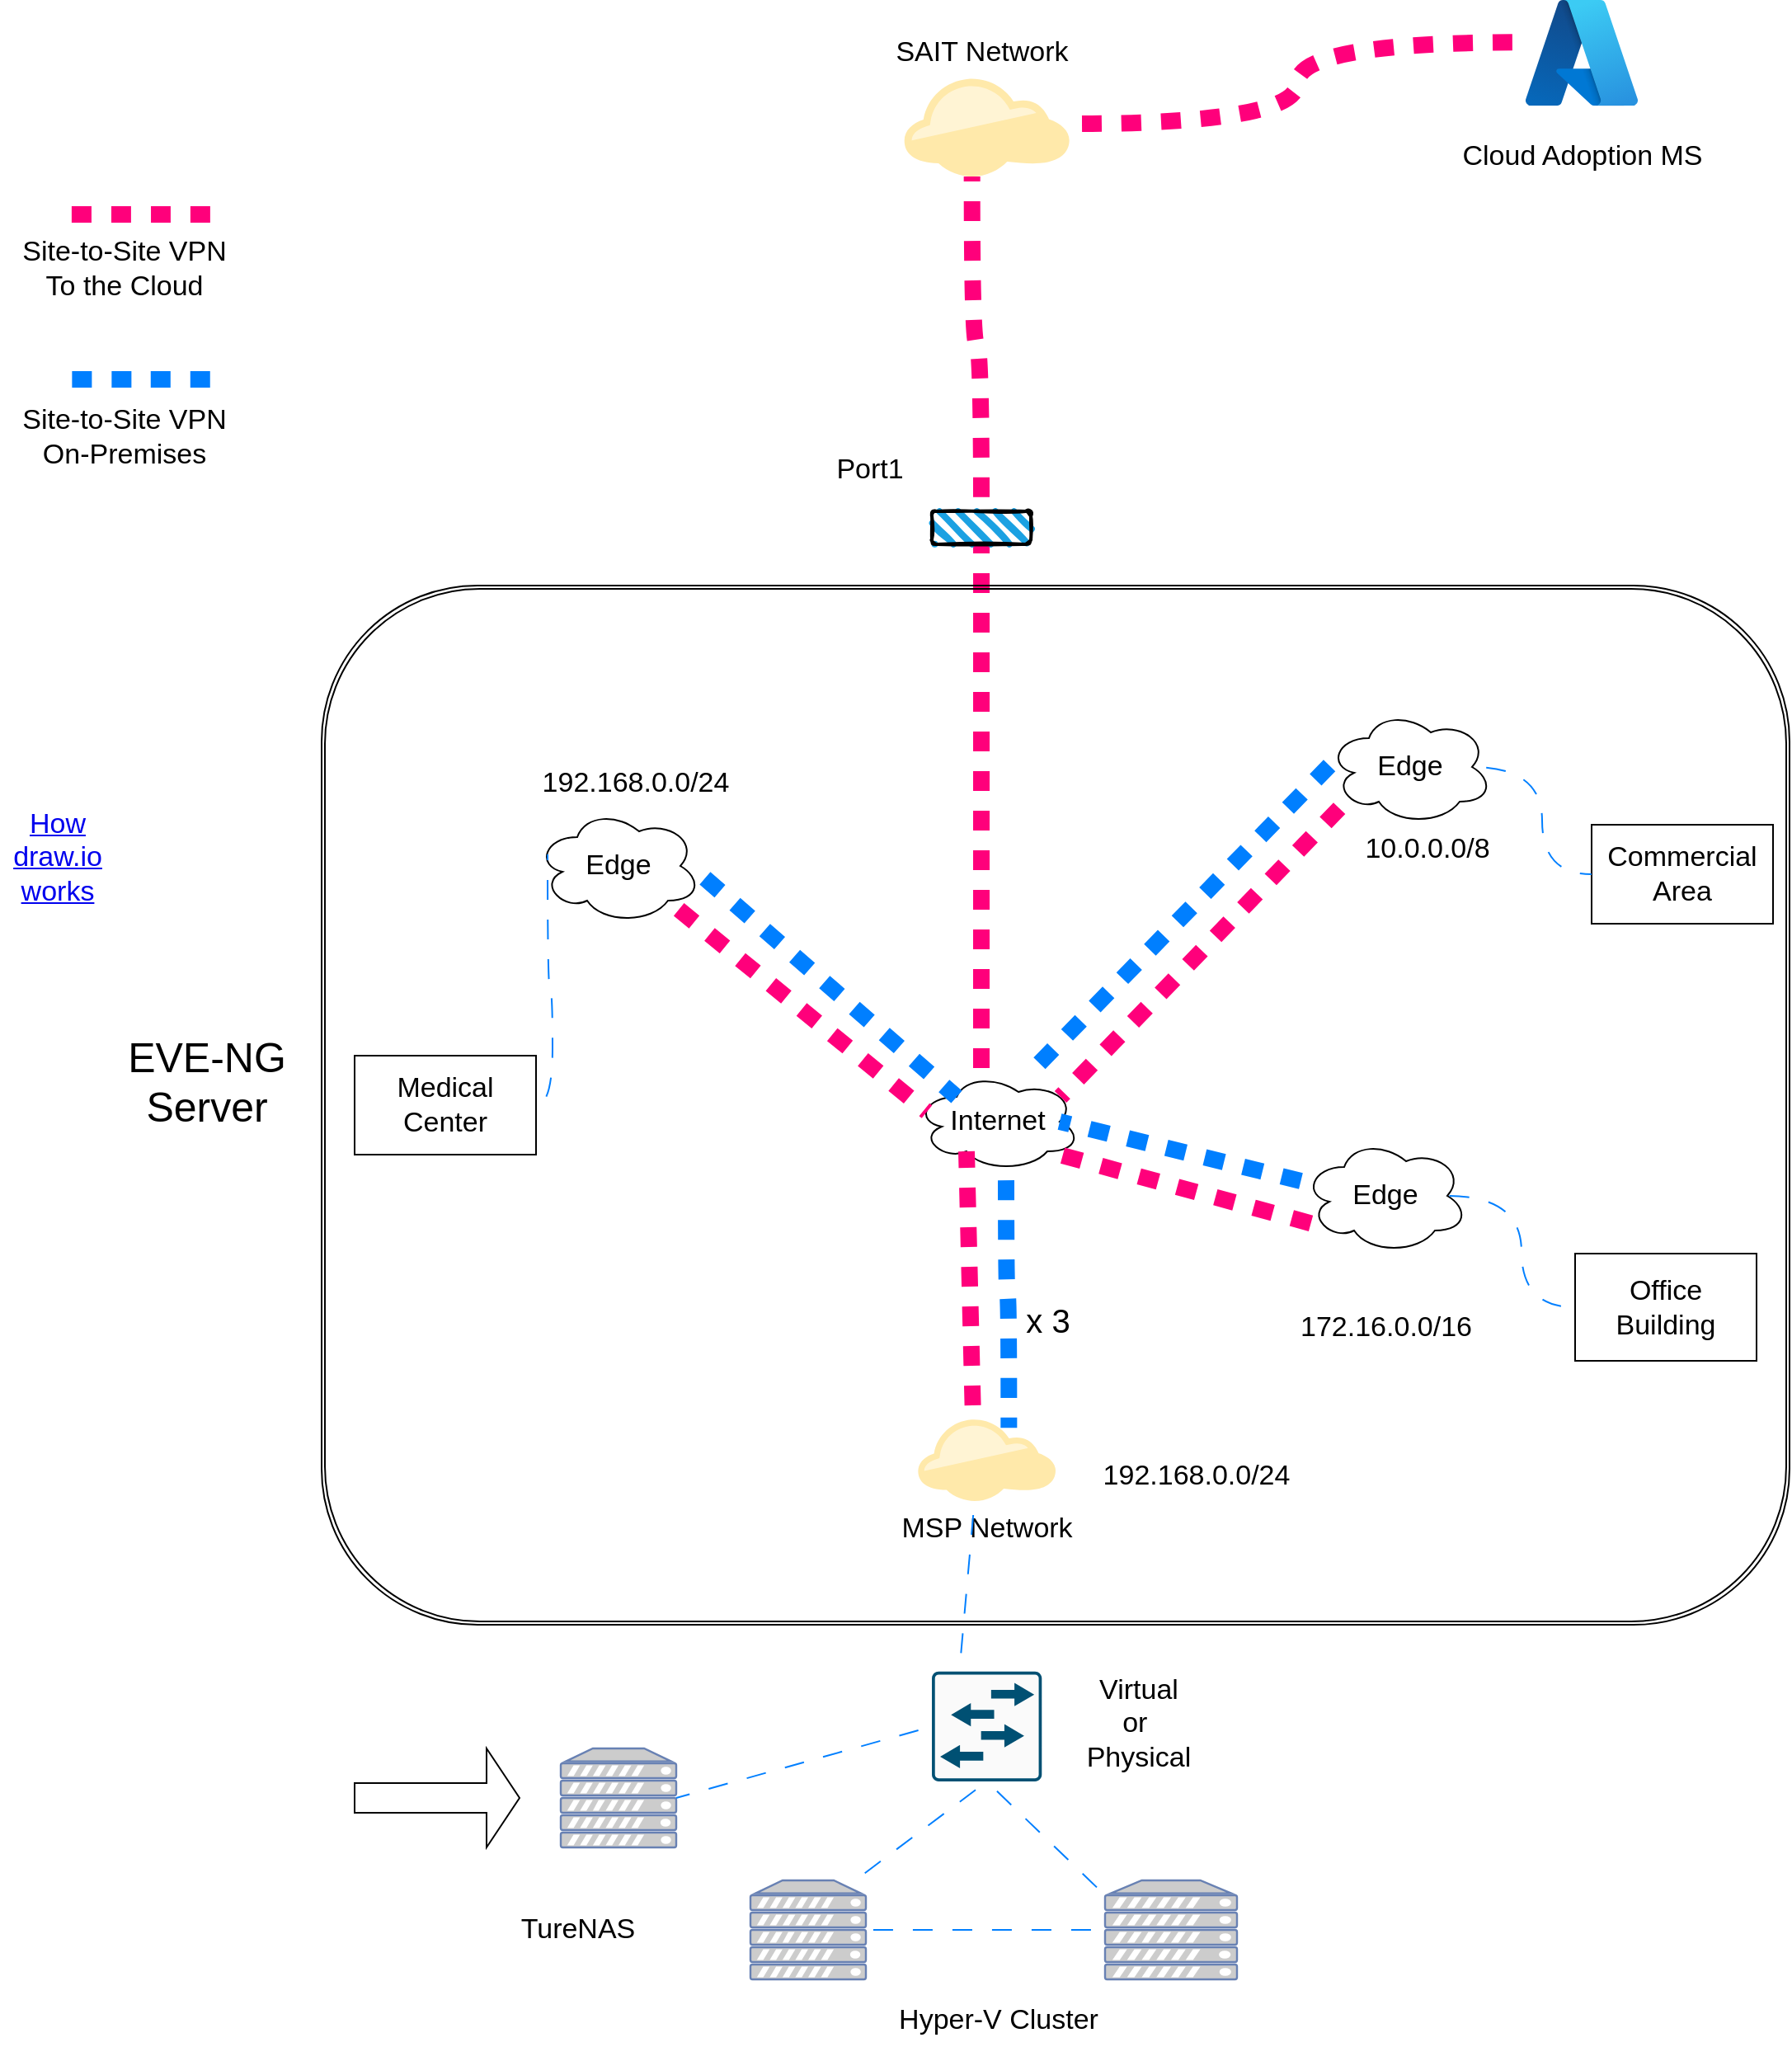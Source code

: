 <mxfile version="24.6.4" type="github">
  <diagram name="Page-1" id="jrThCYsuS3wixjycTsM8">
    <mxGraphModel dx="2600" dy="2028" grid="1" gridSize="10" guides="1" tooltips="1" connect="1" arrows="1" fold="1" page="1" pageScale="1" pageWidth="850" pageHeight="1100" math="0" shadow="0">
      <root>
        <mxCell id="0" />
        <mxCell id="1" parent="0" />
        <mxCell id="6mGawIAPWgqgbx2S7A8o-1" value="&lt;font style=&quot;font-size: 17px;&quot;&gt;Edge&lt;/font&gt;" style="ellipse;shape=cloud;whiteSpace=wrap;html=1;" parent="1" vertex="1">
          <mxGeometry x="40" y="190" width="100" height="70" as="geometry" />
        </mxCell>
        <mxCell id="6mGawIAPWgqgbx2S7A8o-2" value="&lt;span style=&quot;font-size: 17px;&quot;&gt;Edge&lt;/span&gt;" style="ellipse;shape=cloud;whiteSpace=wrap;html=1;" parent="1" vertex="1">
          <mxGeometry x="505" y="390" width="100" height="70" as="geometry" />
        </mxCell>
        <mxCell id="6mGawIAPWgqgbx2S7A8o-3" value="&lt;font style=&quot;font-size: 17px;&quot;&gt;Edge&lt;/font&gt;" style="ellipse;shape=cloud;whiteSpace=wrap;html=1;" parent="1" vertex="1">
          <mxGeometry x="520" y="130" width="100" height="70" as="geometry" />
        </mxCell>
        <mxCell id="6mGawIAPWgqgbx2S7A8o-4" value="&lt;font style=&quot;font-size: 17px;&quot;&gt;Internet&lt;/font&gt;" style="ellipse;shape=cloud;whiteSpace=wrap;html=1;" parent="1" vertex="1">
          <mxGeometry x="270" y="350" width="100" height="60" as="geometry" />
        </mxCell>
        <mxCell id="6mGawIAPWgqgbx2S7A8o-6" value="" style="endArrow=none;html=1;rounded=0;strokeColor=#007FFF;edgeStyle=orthogonalEdgeStyle;curved=1;dashed=1;dashPattern=12 12;entryX=0.07;entryY=0.4;entryDx=0;entryDy=0;entryPerimeter=0;flowAnimation=1;exitX=1;exitY=0.5;exitDx=0;exitDy=0;" parent="1" source="6mGawIAPWgqgbx2S7A8o-8" target="6mGawIAPWgqgbx2S7A8o-1" edge="1">
          <mxGeometry width="50" height="50" relative="1" as="geometry">
            <mxPoint x="80" y="240" as="sourcePoint" />
            <mxPoint x="450" y="330" as="targetPoint" />
          </mxGeometry>
        </mxCell>
        <mxCell id="6mGawIAPWgqgbx2S7A8o-7" value="&lt;font style=&quot;font-size: 17px;&quot;&gt;Office Building&lt;/font&gt;" style="rounded=0;whiteSpace=wrap;html=1;fontFamily=Helvetica;fontSize=11;fontColor=default;labelBackgroundColor=default;" parent="1" vertex="1">
          <mxGeometry x="670" y="460" width="110" height="65" as="geometry" />
        </mxCell>
        <mxCell id="6mGawIAPWgqgbx2S7A8o-8" value="&lt;font style=&quot;font-size: 17px;&quot;&gt;Medical Center&lt;/font&gt;" style="rounded=0;whiteSpace=wrap;html=1;fontFamily=Helvetica;fontSize=11;fontColor=default;labelBackgroundColor=default;" parent="1" vertex="1">
          <mxGeometry x="-70" y="340" width="110" height="60" as="geometry" />
        </mxCell>
        <mxCell id="6mGawIAPWgqgbx2S7A8o-9" value="&lt;font style=&quot;font-size: 17px;&quot;&gt;Commercial Area&lt;/font&gt;" style="rounded=0;whiteSpace=wrap;html=1;fontFamily=Helvetica;fontSize=11;fontColor=default;labelBackgroundColor=default;" parent="1" vertex="1">
          <mxGeometry x="680" y="200" width="110" height="60" as="geometry" />
        </mxCell>
        <mxCell id="6mGawIAPWgqgbx2S7A8o-10" value="" style="endArrow=none;html=1;rounded=0;dashed=1;dashPattern=12 12;strokeColor=#007FFF;align=center;verticalAlign=middle;fontFamily=Helvetica;fontSize=11;fontColor=default;labelBackgroundColor=default;edgeStyle=orthogonalEdgeStyle;flowAnimation=1;curved=1;entryX=0;entryY=0.5;entryDx=0;entryDy=0;exitX=0.875;exitY=0.5;exitDx=0;exitDy=0;exitPerimeter=0;" parent="1" source="6mGawIAPWgqgbx2S7A8o-3" target="6mGawIAPWgqgbx2S7A8o-9" edge="1">
          <mxGeometry width="50" height="50" relative="1" as="geometry">
            <mxPoint x="400" y="380" as="sourcePoint" />
            <mxPoint x="450" y="330" as="targetPoint" />
          </mxGeometry>
        </mxCell>
        <mxCell id="6mGawIAPWgqgbx2S7A8o-12" value="" style="endArrow=none;html=1;rounded=0;dashed=1;dashPattern=12 12;strokeColor=#007FFF;align=center;verticalAlign=middle;fontFamily=Helvetica;fontSize=11;fontColor=default;labelBackgroundColor=default;edgeStyle=orthogonalEdgeStyle;flowAnimation=1;curved=1;exitX=0;exitY=0.5;exitDx=0;exitDy=0;entryX=0.875;entryY=0.5;entryDx=0;entryDy=0;entryPerimeter=0;" parent="1" source="6mGawIAPWgqgbx2S7A8o-7" target="6mGawIAPWgqgbx2S7A8o-2" edge="1">
          <mxGeometry width="50" height="50" relative="1" as="geometry">
            <mxPoint x="400" y="380" as="sourcePoint" />
            <mxPoint x="450" y="330" as="targetPoint" />
          </mxGeometry>
        </mxCell>
        <mxCell id="6mGawIAPWgqgbx2S7A8o-13" value="" style="shape=filledEdge;rounded=0;fixDash=1;endArrow=none;strokeWidth=10;fillColor=none;html=1;dashed=1;dashPattern=12 12;strokeColor=#007FFF;align=center;verticalAlign=middle;fontFamily=Helvetica;fontSize=11;fontColor=default;labelBackgroundColor=default;flowAnimation=1;exitX=0.07;exitY=0.4;exitDx=0;exitDy=0;exitPerimeter=0;" parent="1" source="6mGawIAPWgqgbx2S7A8o-3" edge="1">
          <mxGeometry width="60" height="40" relative="1" as="geometry">
            <mxPoint x="430" y="410" as="sourcePoint" />
            <mxPoint x="340" y="350" as="targetPoint" />
          </mxGeometry>
        </mxCell>
        <mxCell id="6mGawIAPWgqgbx2S7A8o-14" value="" style="shape=filledEdge;rounded=0;fixDash=1;endArrow=none;strokeWidth=10;fillColor=none;html=1;dashed=1;dashPattern=12 12;strokeColor=#007FFF;align=center;verticalAlign=middle;fontFamily=Helvetica;fontSize=11;fontColor=default;labelBackgroundColor=default;flowAnimation=1;exitX=0.96;exitY=0.526;exitDx=0;exitDy=0;exitPerimeter=0;entryX=0.25;entryY=0.25;entryDx=0;entryDy=0;entryPerimeter=0;" parent="1" source="6mGawIAPWgqgbx2S7A8o-1" target="6mGawIAPWgqgbx2S7A8o-4" edge="1">
          <mxGeometry width="60" height="40" relative="1" as="geometry">
            <mxPoint x="390" y="370" as="sourcePoint" />
            <mxPoint x="450" y="330" as="targetPoint" />
          </mxGeometry>
        </mxCell>
        <mxCell id="6mGawIAPWgqgbx2S7A8o-15" value="" style="shape=filledEdge;rounded=0;fixDash=1;endArrow=none;strokeWidth=10;fillColor=none;html=1;dashed=1;dashPattern=12 12;strokeColor=#007FFF;align=center;verticalAlign=middle;fontFamily=Helvetica;fontSize=11;fontColor=default;labelBackgroundColor=default;flowAnimation=1;entryX=0.875;entryY=0.5;entryDx=0;entryDy=0;entryPerimeter=0;exitX=0.07;exitY=0.4;exitDx=0;exitDy=0;exitPerimeter=0;" parent="1" source="6mGawIAPWgqgbx2S7A8o-2" target="6mGawIAPWgqgbx2S7A8o-4" edge="1">
          <mxGeometry width="60" height="40" relative="1" as="geometry">
            <mxPoint x="390" y="370" as="sourcePoint" />
            <mxPoint x="450" y="330" as="targetPoint" />
          </mxGeometry>
        </mxCell>
        <mxCell id="6mGawIAPWgqgbx2S7A8o-16" value="" style="curved=1;rounded=0;fixDash=1;endArrow=none;strokeWidth=10;fillColor=none;edgeStyle=orthogonalEdgeStyle;html=1;strokeColor=#ff007b;align=center;verticalAlign=middle;fontFamily=Helvetica;fontSize=11;fontColor=default;labelBackgroundColor=default;flowAnimation=1;exitX=0.4;exitY=0.1;exitDx=0;exitDy=0;exitPerimeter=0;entryX=0.5;entryY=1;entryDx=0;entryDy=0;dashed=1;dashPattern=12 12;" parent="1" source="6mGawIAPWgqgbx2S7A8o-4" target="1L5787LJu1XgPHwTJM3e-3" edge="1">
          <mxGeometry width="60" height="40" relative="1" as="geometry">
            <mxPoint x="390" y="370" as="sourcePoint" />
            <mxPoint x="220" y="370" as="targetPoint" />
          </mxGeometry>
        </mxCell>
        <mxCell id="6mGawIAPWgqgbx2S7A8o-17" value="" style="image;aspect=fixed;html=1;points=[];align=center;fontSize=12;image=img/lib/azure2/other/Azure_A.svg;fontFamily=Helvetica;fontColor=default;labelBackgroundColor=default;" parent="1" vertex="1">
          <mxGeometry x="640" y="-300" width="68" height="64.12" as="geometry" />
        </mxCell>
        <mxCell id="6mGawIAPWgqgbx2S7A8o-23" value="&lt;font style=&quot;font-size: 17px;&quot;&gt;MSP Network&lt;/font&gt;" style="points=[[0,0.64,0],[0.2,0.15,0],[0.4,0.01,0],[0.79,0.25,0],[1,0.65,0],[0.8,0.86,0],[0.41,1,0],[0.16,0.86,0]];verticalLabelPosition=bottom;sketch=0;html=1;verticalAlign=top;aspect=fixed;align=center;pointerEvents=1;shape=mxgraph.cisco19.cloud2;fillColor=#FFE9AA;strokeColor=none;fontFamily=Helvetica;fontSize=11;fontColor=default;labelBackgroundColor=default;" parent="1" vertex="1">
          <mxGeometry x="271.67" y="560" width="83.33" height="50" as="geometry" />
        </mxCell>
        <mxCell id="6mGawIAPWgqgbx2S7A8o-25" value="" style="fontColor=#0066CC;verticalAlign=top;verticalLabelPosition=bottom;labelPosition=center;align=center;html=1;outlineConnect=0;fillColor=#CCCCCC;strokeColor=#6881B3;gradientColor=none;gradientDirection=north;strokeWidth=2;shape=mxgraph.networks.server;fontFamily=Helvetica;fontSize=11;labelBackgroundColor=default;" parent="1" vertex="1">
          <mxGeometry x="170" y="840" width="70" height="60" as="geometry" />
        </mxCell>
        <mxCell id="6mGawIAPWgqgbx2S7A8o-27" value="&lt;font style=&quot;font-size: 17px;&quot;&gt;Hyper-V Cluster&lt;/font&gt;" style="text;html=1;align=center;verticalAlign=middle;resizable=0;points=[];autosize=1;strokeColor=none;fillColor=none;fontFamily=Helvetica;fontSize=11;fontColor=default;labelBackgroundColor=default;" parent="1" vertex="1">
          <mxGeometry x="250" y="910" width="140" height="30" as="geometry" />
        </mxCell>
        <mxCell id="6mGawIAPWgqgbx2S7A8o-28" value="&lt;font style=&quot;font-size: 17px;&quot;&gt;SAIT Network&lt;/font&gt;" style="text;html=1;align=center;verticalAlign=middle;resizable=0;points=[];autosize=1;strokeColor=none;fillColor=none;fontFamily=Helvetica;fontSize=11;fontColor=default;labelBackgroundColor=default;" parent="1" vertex="1">
          <mxGeometry x="245.02" y="-282.94" width="130" height="30" as="geometry" />
        </mxCell>
        <mxCell id="6mGawIAPWgqgbx2S7A8o-32" value="" style="fontColor=#0066CC;verticalAlign=top;verticalLabelPosition=bottom;labelPosition=center;align=center;html=1;outlineConnect=0;fillColor=#CCCCCC;strokeColor=#6881B3;gradientColor=none;gradientDirection=north;strokeWidth=2;shape=mxgraph.networks.server;fontFamily=Helvetica;fontSize=11;labelBackgroundColor=default;" parent="1" vertex="1">
          <mxGeometry x="385" y="840" width="80" height="60" as="geometry" />
        </mxCell>
        <mxCell id="6mGawIAPWgqgbx2S7A8o-33" value="&lt;font style=&quot;font-size: 17px;&quot;&gt;Cloud Adoption MS&lt;/font&gt;" style="text;html=1;align=center;verticalAlign=middle;resizable=0;points=[];autosize=1;strokeColor=none;fillColor=none;fontFamily=Helvetica;fontSize=11;fontColor=default;labelBackgroundColor=default;" parent="1" vertex="1">
          <mxGeometry x="589" y="-220" width="170" height="30" as="geometry" />
        </mxCell>
        <mxCell id="1L5787LJu1XgPHwTJM3e-2" value="" style="shape=ext;double=1;rounded=1;whiteSpace=wrap;html=1;fillColor=none;strokeColor=default;glass=1;shadow=0;" parent="1" vertex="1">
          <mxGeometry x="-90" y="55" width="890" height="630" as="geometry" />
        </mxCell>
        <mxCell id="1L5787LJu1XgPHwTJM3e-3" value="" style="rounded=1;whiteSpace=wrap;html=1;strokeWidth=2;fillWeight=4;hachureGap=8;hachureAngle=45;fillColor=#1ba1e2;sketch=1;" parent="1" vertex="1">
          <mxGeometry x="280.02" y="10" width="60" height="20" as="geometry" />
        </mxCell>
        <mxCell id="1L5787LJu1XgPHwTJM3e-4" value="&lt;font style=&quot;font-size: 17px;&quot;&gt;Port1&lt;/font&gt;" style="text;html=1;align=center;verticalAlign=middle;resizable=0;points=[];autosize=1;strokeColor=none;fillColor=none;" parent="1" vertex="1">
          <mxGeometry x="211.67" y="-30" width="60" height="30" as="geometry" />
        </mxCell>
        <mxCell id="1L5787LJu1XgPHwTJM3e-5" value="" style="shape=filledEdge;rounded=0;fixDash=1;endArrow=none;strokeWidth=10;fillColor=none;html=1;dashed=1;dashPattern=12 12;strokeColor=#007FFF;align=center;verticalAlign=middle;fontFamily=Helvetica;fontSize=11;fontColor=default;labelBackgroundColor=default;flowAnimation=1;exitX=0.55;exitY=0.95;exitDx=0;exitDy=0;exitPerimeter=0;entryX=0.66;entryY=0.113;entryDx=0;entryDy=0;entryPerimeter=0;edgeStyle=orthogonalEdgeStyle;elbow=vertical;curved=1;" parent="1" source="6mGawIAPWgqgbx2S7A8o-4" target="6mGawIAPWgqgbx2S7A8o-23" edge="1">
          <mxGeometry width="60" height="40" relative="1" as="geometry">
            <mxPoint x="121.67" y="390" as="sourcePoint" />
            <mxPoint x="271.67" y="546" as="targetPoint" />
          </mxGeometry>
        </mxCell>
        <mxCell id="1L5787LJu1XgPHwTJM3e-10" value="" style="sketch=0;points=[[0.015,0.015,0],[0.985,0.015,0],[0.985,0.985,0],[0.015,0.985,0],[0.25,0,0],[0.5,0,0],[0.75,0,0],[1,0.25,0],[1,0.5,0],[1,0.75,0],[0.75,1,0],[0.5,1,0],[0.25,1,0],[0,0.75,0],[0,0.5,0],[0,0.25,0]];verticalLabelPosition=bottom;html=1;verticalAlign=top;aspect=fixed;align=center;pointerEvents=1;shape=mxgraph.cisco19.rect;prIcon=l2_switch;fillColor=#FAFAFA;strokeColor=#005073;" parent="1" vertex="1">
          <mxGeometry x="280.02" y="713.38" width="66.62" height="66.62" as="geometry" />
        </mxCell>
        <mxCell id="1L5787LJu1XgPHwTJM3e-12" value="" style="endArrow=none;html=1;rounded=0;exitX=0.41;exitY=1;exitDx=0;exitDy=0;exitPerimeter=0;strokeColor=#007FFF;dashed=1;flowAnimation=1;dashPattern=12 12;strokeWidth=1;shadow=0;entryX=0.25;entryY=0;entryDx=0;entryDy=0;entryPerimeter=0;" parent="1" source="6mGawIAPWgqgbx2S7A8o-23" target="1L5787LJu1XgPHwTJM3e-10" edge="1">
          <mxGeometry width="50" height="50" relative="1" as="geometry">
            <mxPoint x="550" y="370" as="sourcePoint" />
            <mxPoint x="306" y="700" as="targetPoint" />
          </mxGeometry>
        </mxCell>
        <mxCell id="1L5787LJu1XgPHwTJM3e-15" value="" style="endArrow=none;html=1;rounded=0;exitX=0;exitY=0.5;exitDx=0;exitDy=0;exitPerimeter=0;entryX=1;entryY=0.5;entryDx=0;entryDy=0;entryPerimeter=0;strokeColor=#007FFF;dashed=1;flowAnimation=1;dashPattern=12 12;strokeWidth=1;shadow=0;" parent="1" source="6mGawIAPWgqgbx2S7A8o-32" target="6mGawIAPWgqgbx2S7A8o-25" edge="1">
          <mxGeometry width="50" height="50" relative="1" as="geometry">
            <mxPoint x="309" y="787" as="sourcePoint" />
            <mxPoint x="265" y="820" as="targetPoint" />
          </mxGeometry>
        </mxCell>
        <mxCell id="1L5787LJu1XgPHwTJM3e-16" value="" style="endArrow=none;html=1;rounded=0;exitX=0.5;exitY=1;exitDx=0;exitDy=0;exitPerimeter=0;entryX=0.914;entryY=-0.006;entryDx=0;entryDy=0;entryPerimeter=0;strokeColor=#007FFF;dashed=1;flowAnimation=1;dashPattern=12 12;strokeWidth=1;shadow=0;" parent="1" source="1L5787LJu1XgPHwTJM3e-10" target="6mGawIAPWgqgbx2S7A8o-25" edge="1">
          <mxGeometry width="50" height="50" relative="1" as="geometry">
            <mxPoint x="309" y="787" as="sourcePoint" />
            <mxPoint x="265" y="820" as="targetPoint" />
          </mxGeometry>
        </mxCell>
        <mxCell id="1L5787LJu1XgPHwTJM3e-17" value="" style="endArrow=none;html=1;rounded=0;exitX=0.5;exitY=1;exitDx=0;exitDy=0;exitPerimeter=0;entryX=0;entryY=0.15;entryDx=0;entryDy=0;entryPerimeter=0;strokeColor=#007FFF;dashed=1;flowAnimation=1;dashPattern=12 12;strokeWidth=1;shadow=0;" parent="1" source="1L5787LJu1XgPHwTJM3e-10" target="6mGawIAPWgqgbx2S7A8o-32" edge="1">
          <mxGeometry width="50" height="50" relative="1" as="geometry">
            <mxPoint x="319" y="797" as="sourcePoint" />
            <mxPoint x="275" y="830" as="targetPoint" />
          </mxGeometry>
        </mxCell>
        <mxCell id="1L5787LJu1XgPHwTJM3e-18" value="&lt;font style=&quot;font-size: 17px;&quot;&gt;Virtual&lt;/font&gt;&lt;div style=&quot;font-size: 17px;&quot;&gt;&lt;font style=&quot;font-size: 17px;&quot;&gt;or&amp;nbsp;&lt;/font&gt;&lt;/div&gt;&lt;div style=&quot;font-size: 17px;&quot;&gt;&lt;font style=&quot;font-size: 17px;&quot;&gt;Physical&lt;/font&gt;&lt;/div&gt;" style="text;html=1;align=center;verticalAlign=middle;resizable=0;points=[];autosize=1;strokeColor=none;fillColor=none;" parent="1" vertex="1">
          <mxGeometry x="360" y="710" width="90" height="70" as="geometry" />
        </mxCell>
        <mxCell id="1L5787LJu1XgPHwTJM3e-19" value="" style="points=[[0,0.64,0],[0.2,0.15,0],[0.4,0.01,0],[0.79,0.25,0],[1,0.65,0],[0.8,0.86,0],[0.41,1,0],[0.16,0.86,0]];verticalLabelPosition=bottom;sketch=0;html=1;verticalAlign=top;aspect=fixed;align=center;pointerEvents=1;shape=mxgraph.cisco19.cloud2;fillColor=#FFE9AA;strokeColor=none;" parent="1" vertex="1">
          <mxGeometry x="263.34" y="-252.94" width="100" height="60" as="geometry" />
        </mxCell>
        <mxCell id="1L5787LJu1XgPHwTJM3e-21" value="" style="shape=filledEdge;curved=1;rounded=0;fixDash=1;endArrow=none;strokeWidth=10;fillColor=none;edgeStyle=orthogonalEdgeStyle;html=1;dashed=1;dashPattern=12 12;strokeColor=#ff007b;align=center;verticalAlign=middle;fontFamily=Helvetica;fontSize=11;fontColor=default;labelBackgroundColor=default;flowAnimation=1;exitX=0.5;exitY=0;exitDx=0;exitDy=0;entryX=0.41;entryY=1;entryDx=0;entryDy=0;entryPerimeter=0;" parent="1" source="1L5787LJu1XgPHwTJM3e-3" target="1L5787LJu1XgPHwTJM3e-19" edge="1">
          <mxGeometry width="60" height="40" relative="1" as="geometry">
            <mxPoint x="320" y="366" as="sourcePoint" />
            <mxPoint x="320" y="40" as="targetPoint" />
          </mxGeometry>
        </mxCell>
        <mxCell id="1L5787LJu1XgPHwTJM3e-22" value="" style="shape=filledEdge;curved=1;rounded=0;fixDash=1;endArrow=none;strokeWidth=10;fillColor=none;edgeStyle=orthogonalEdgeStyle;html=1;dashed=1;dashPattern=12 12;strokeColor=#ff007b;align=center;verticalAlign=middle;fontFamily=Helvetica;fontSize=11;fontColor=default;labelBackgroundColor=default;flowAnimation=1;exitX=0.99;exitY=0.467;exitDx=0;exitDy=0;entryX=-0.02;entryY=0.4;entryDx=0;entryDy=0;entryPerimeter=0;exitPerimeter=0;" parent="1" source="1L5787LJu1XgPHwTJM3e-19" target="6mGawIAPWgqgbx2S7A8o-17" edge="1">
          <mxGeometry width="60" height="40" relative="1" as="geometry">
            <mxPoint x="305" y="20" as="sourcePoint" />
            <mxPoint x="296" y="-175" as="targetPoint" />
          </mxGeometry>
        </mxCell>
        <mxCell id="1L5787LJu1XgPHwTJM3e-24" value="" style="shape=filledEdge;curved=1;rounded=0;fixDash=1;endArrow=none;strokeWidth=10;fillColor=none;edgeStyle=orthogonalEdgeStyle;html=1;dashed=1;dashPattern=12 12;strokeColor=#ff007b;align=center;verticalAlign=middle;fontFamily=Helvetica;fontSize=11;fontColor=default;labelBackgroundColor=default;flowAnimation=1;" parent="1" edge="1">
          <mxGeometry width="60" height="40" relative="1" as="geometry">
            <mxPoint x="-250" y="-170" as="sourcePoint" />
            <mxPoint x="-150" y="-170" as="targetPoint" />
          </mxGeometry>
        </mxCell>
        <mxCell id="1L5787LJu1XgPHwTJM3e-25" value="&lt;font style=&quot;font-size: 17px;&quot;&gt;Site-to-Site VPN&lt;br&gt;To the Cloud&lt;/font&gt;" style="text;html=1;align=center;verticalAlign=middle;resizable=0;points=[];autosize=1;strokeColor=none;fillColor=none;" parent="1" vertex="1">
          <mxGeometry x="-285" y="-162" width="150" height="50" as="geometry" />
        </mxCell>
        <mxCell id="1L5787LJu1XgPHwTJM3e-26" value="" style="shape=filledEdge;rounded=0;fixDash=1;endArrow=none;strokeWidth=10;fillColor=none;edgeStyle=entityRelationEdgeStyle;html=1;dashed=1;dashPattern=12 12;strokeColor=#007FFF;align=center;verticalAlign=middle;fontFamily=Helvetica;fontSize=11;fontColor=default;labelBackgroundColor=default;flowAnimation=1;curved=1;" parent="1" edge="1">
          <mxGeometry width="60" height="40" relative="1" as="geometry">
            <mxPoint x="-250" y="-70" as="sourcePoint" />
            <mxPoint x="-150" y="-70" as="targetPoint" />
            <Array as="points">
              <mxPoint x="200" y="220" />
            </Array>
          </mxGeometry>
        </mxCell>
        <mxCell id="1L5787LJu1XgPHwTJM3e-27" value="&lt;font style=&quot;font-size: 17px;&quot;&gt;Site-to-Site VPN&lt;/font&gt;&lt;div&gt;&lt;font style=&quot;font-size: 17px;&quot;&gt;On-Premises&lt;/font&gt;&lt;/div&gt;" style="text;html=1;align=center;verticalAlign=middle;resizable=0;points=[];autosize=1;strokeColor=none;fillColor=none;" parent="1" vertex="1">
          <mxGeometry x="-285" y="-60" width="150" height="50" as="geometry" />
        </mxCell>
        <mxCell id="1L5787LJu1XgPHwTJM3e-29" value="" style="shape=filledEdge;rounded=0;fixDash=1;endArrow=none;strokeWidth=10;fillColor=none;html=1;dashed=1;dashPattern=12 12;strokeColor=#ff007b;align=center;verticalAlign=middle;fontFamily=Helvetica;fontSize=11;fontColor=default;labelBackgroundColor=default;flowAnimation=1;entryX=0.07;entryY=0.4;entryDx=0;entryDy=0;entryPerimeter=0;exitX=0.8;exitY=0.8;exitDx=0;exitDy=0;exitPerimeter=0;" parent="1" source="6mGawIAPWgqgbx2S7A8o-1" target="6mGawIAPWgqgbx2S7A8o-4" edge="1">
          <mxGeometry width="60" height="40" relative="1" as="geometry">
            <mxPoint x="110" y="430" as="sourcePoint" />
            <mxPoint x="320" y="40" as="targetPoint" />
          </mxGeometry>
        </mxCell>
        <mxCell id="1L5787LJu1XgPHwTJM3e-30" value="" style="shape=filledEdge;rounded=0;fixDash=1;endArrow=none;strokeWidth=10;fillColor=none;html=1;dashed=1;dashPattern=12 12;strokeColor=#ff007b;align=center;verticalAlign=middle;fontFamily=Helvetica;fontSize=11;fontColor=default;labelBackgroundColor=default;flowAnimation=1;entryX=0.88;entryY=0.25;entryDx=0;entryDy=0;entryPerimeter=0;exitX=0.13;exitY=0.77;exitDx=0;exitDy=0;exitPerimeter=0;" parent="1" source="6mGawIAPWgqgbx2S7A8o-3" target="6mGawIAPWgqgbx2S7A8o-4" edge="1">
          <mxGeometry width="60" height="40" relative="1" as="geometry">
            <mxPoint x="130" y="256" as="sourcePoint" />
            <mxPoint x="287" y="384" as="targetPoint" />
          </mxGeometry>
        </mxCell>
        <mxCell id="1L5787LJu1XgPHwTJM3e-31" value="" style="shape=filledEdge;rounded=0;fixDash=1;endArrow=none;strokeWidth=10;fillColor=none;html=1;dashed=1;dashPattern=12 12;strokeColor=#ff007b;align=center;verticalAlign=middle;fontFamily=Helvetica;fontSize=11;fontColor=default;labelBackgroundColor=default;flowAnimation=1;entryX=0.8;entryY=0.8;entryDx=0;entryDy=0;entryPerimeter=0;exitX=0.13;exitY=0.77;exitDx=0;exitDy=0;exitPerimeter=0;" parent="1" source="6mGawIAPWgqgbx2S7A8o-2" target="6mGawIAPWgqgbx2S7A8o-4" edge="1">
          <mxGeometry width="60" height="40" relative="1" as="geometry">
            <mxPoint x="140" y="266" as="sourcePoint" />
            <mxPoint x="297" y="394" as="targetPoint" />
          </mxGeometry>
        </mxCell>
        <mxCell id="1L5787LJu1XgPHwTJM3e-32" value="" style="shape=filledEdge;rounded=0;fixDash=1;endArrow=none;strokeWidth=10;fillColor=none;html=1;dashed=1;dashPattern=12 12;strokeColor=#ff007b;align=center;verticalAlign=middle;fontFamily=Helvetica;fontSize=11;fontColor=default;labelBackgroundColor=default;flowAnimation=1;entryX=0.31;entryY=0.8;entryDx=0;entryDy=0;entryPerimeter=0;exitX=0.4;exitY=0.01;exitDx=0;exitDy=0;exitPerimeter=0;" parent="1" source="6mGawIAPWgqgbx2S7A8o-23" target="6mGawIAPWgqgbx2S7A8o-4" edge="1">
          <mxGeometry width="60" height="40" relative="1" as="geometry">
            <mxPoint x="250" y="450" as="sourcePoint" />
            <mxPoint x="307" y="404" as="targetPoint" />
          </mxGeometry>
        </mxCell>
        <mxCell id="1L5787LJu1XgPHwTJM3e-33" value="&lt;font style=&quot;font-size: 17px;&quot;&gt;192.168.0.0/24&lt;/font&gt;" style="text;html=1;align=center;verticalAlign=middle;resizable=0;points=[];autosize=1;strokeColor=none;fillColor=none;" parent="1" vertex="1">
          <mxGeometry x="30" y="160" width="140" height="30" as="geometry" />
        </mxCell>
        <mxCell id="1L5787LJu1XgPHwTJM3e-34" value="&lt;font style=&quot;font-size: 17px;&quot;&gt;172.16.0.0/16&lt;/font&gt;" style="text;html=1;align=center;verticalAlign=middle;resizable=0;points=[];autosize=1;strokeColor=none;fillColor=none;" parent="1" vertex="1">
          <mxGeometry x="490" y="490" width="130" height="30" as="geometry" />
        </mxCell>
        <mxCell id="1L5787LJu1XgPHwTJM3e-35" value="&lt;font style=&quot;font-size: 17px;&quot;&gt;10.0.0.0/8&lt;/font&gt;" style="text;html=1;align=center;verticalAlign=middle;resizable=0;points=[];autosize=1;strokeColor=none;fillColor=none;" parent="1" vertex="1">
          <mxGeometry x="530" y="200" width="100" height="30" as="geometry" />
        </mxCell>
        <mxCell id="1L5787LJu1XgPHwTJM3e-37" value="&lt;font style=&quot;font-size: 17px;&quot;&gt;192.168.0.0/24&lt;/font&gt;" style="text;html=1;align=center;verticalAlign=middle;resizable=0;points=[];autosize=1;strokeColor=none;fillColor=none;" parent="1" vertex="1">
          <mxGeometry x="370" y="580" width="140" height="30" as="geometry" />
        </mxCell>
        <mxCell id="1L5787LJu1XgPHwTJM3e-38" value="&lt;font style=&quot;font-size: 25px;&quot;&gt;EVE-NG&lt;/font&gt;&lt;div style=&quot;font-size: 25px;&quot;&gt;&lt;font style=&quot;font-size: 25px;&quot;&gt;Server&lt;/font&gt;&lt;/div&gt;" style="text;html=1;align=center;verticalAlign=middle;resizable=0;points=[];autosize=1;strokeColor=none;fillColor=none;" parent="1" vertex="1">
          <mxGeometry x="-220" y="320" width="120" height="70" as="geometry" />
        </mxCell>
        <UserObject label="&lt;font style=&quot;font-size: 17px;&quot;&gt;How draw.io works&lt;/font&gt;" link="https://app.diagrams.net/?src=about#HSohal-03%2FDraw.io%2Fmain%2FStarting%2Fstarting.drawio%23{&quot;pageId&quot;%3A&quot;WkjME66y32wmrguLPD_M&quot;}" linkTarget="_blank" id="1L5787LJu1XgPHwTJM3e-41">
          <mxCell style="text;html=1;strokeColor=none;fillColor=none;whiteSpace=wrap;align=center;verticalAlign=middle;fontColor=#0000EE;fontStyle=4;" parent="1" vertex="1">
            <mxGeometry x="-280" y="200" width="60" height="40" as="geometry" />
          </mxCell>
        </UserObject>
        <mxCell id="1L5787LJu1XgPHwTJM3e-43" value="" style="fontColor=#0066CC;verticalAlign=top;verticalLabelPosition=bottom;labelPosition=center;align=center;html=1;outlineConnect=0;fillColor=#CCCCCC;strokeColor=#6881B3;gradientColor=none;gradientDirection=north;strokeWidth=2;shape=mxgraph.networks.server;fontFamily=Helvetica;fontSize=11;labelBackgroundColor=default;" parent="1" vertex="1">
          <mxGeometry x="55" y="760" width="70" height="60" as="geometry" />
        </mxCell>
        <mxCell id="1L5787LJu1XgPHwTJM3e-44" value="" style="endArrow=none;html=1;rounded=0;exitX=0;exitY=0.5;exitDx=0;exitDy=0;exitPerimeter=0;entryX=1;entryY=0.5;entryDx=0;entryDy=0;entryPerimeter=0;strokeColor=#007FFF;dashed=1;flowAnimation=1;dashPattern=12 12;strokeWidth=1;shadow=0;" parent="1" source="1L5787LJu1XgPHwTJM3e-10" target="1L5787LJu1XgPHwTJM3e-43" edge="1">
          <mxGeometry width="50" height="50" relative="1" as="geometry">
            <mxPoint x="323" y="790" as="sourcePoint" />
            <mxPoint x="244" y="850" as="targetPoint" />
          </mxGeometry>
        </mxCell>
        <mxCell id="1L5787LJu1XgPHwTJM3e-45" value="&lt;font style=&quot;font-size: 17px;&quot;&gt;TureNAS&lt;/font&gt;" style="text;html=1;align=center;verticalAlign=middle;resizable=0;points=[];autosize=1;strokeColor=none;fillColor=none;" parent="1" vertex="1">
          <mxGeometry x="20" y="855" width="90" height="30" as="geometry" />
        </mxCell>
        <mxCell id="1L5787LJu1XgPHwTJM3e-47" value="&lt;font style=&quot;font-size: 20px;&quot;&gt;x 3&lt;/font&gt;" style="text;html=1;align=center;verticalAlign=middle;resizable=0;points=[];autosize=1;strokeColor=none;fillColor=none;" parent="1" vertex="1">
          <mxGeometry x="325.02" y="480" width="50" height="40" as="geometry" />
        </mxCell>
        <mxCell id="AoQXtGAxu0GQkbMHswNZ-3" value="" style="shape=singleArrow;whiteSpace=wrap;html=1;" vertex="1" parent="1">
          <mxGeometry x="-70" y="760" width="100" height="60" as="geometry" />
        </mxCell>
      </root>
    </mxGraphModel>
  </diagram>
</mxfile>
